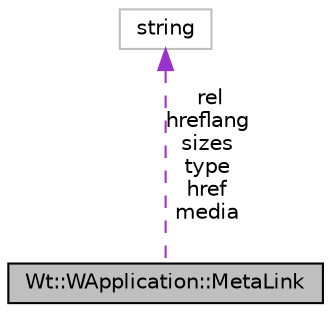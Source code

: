 digraph "Wt::WApplication::MetaLink"
{
 // LATEX_PDF_SIZE
  edge [fontname="Helvetica",fontsize="10",labelfontname="Helvetica",labelfontsize="10"];
  node [fontname="Helvetica",fontsize="10",shape=record];
  Node1 [label="Wt::WApplication::MetaLink",height=0.2,width=0.4,color="black", fillcolor="grey75", style="filled", fontcolor="black",tooltip=" "];
  Node2 -> Node1 [dir="back",color="darkorchid3",fontsize="10",style="dashed",label=" rel\nhreflang\nsizes\ntype\nhref\nmedia" ];
  Node2 [label="string",height=0.2,width=0.4,color="grey75", fillcolor="white", style="filled",tooltip=" "];
}

